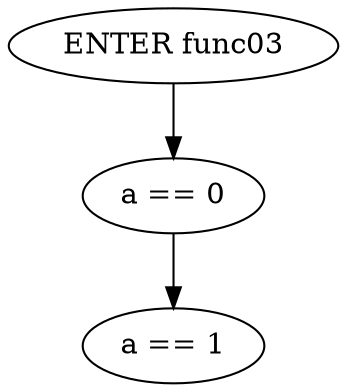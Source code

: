 digraph G {
  0 [ label="ENTER func03" ];
  2 [ label="a == 0" ];
  3 [ label="a == 1" ];
  0 -> 2 [ ];
  2 -> 3 [ ];
}
